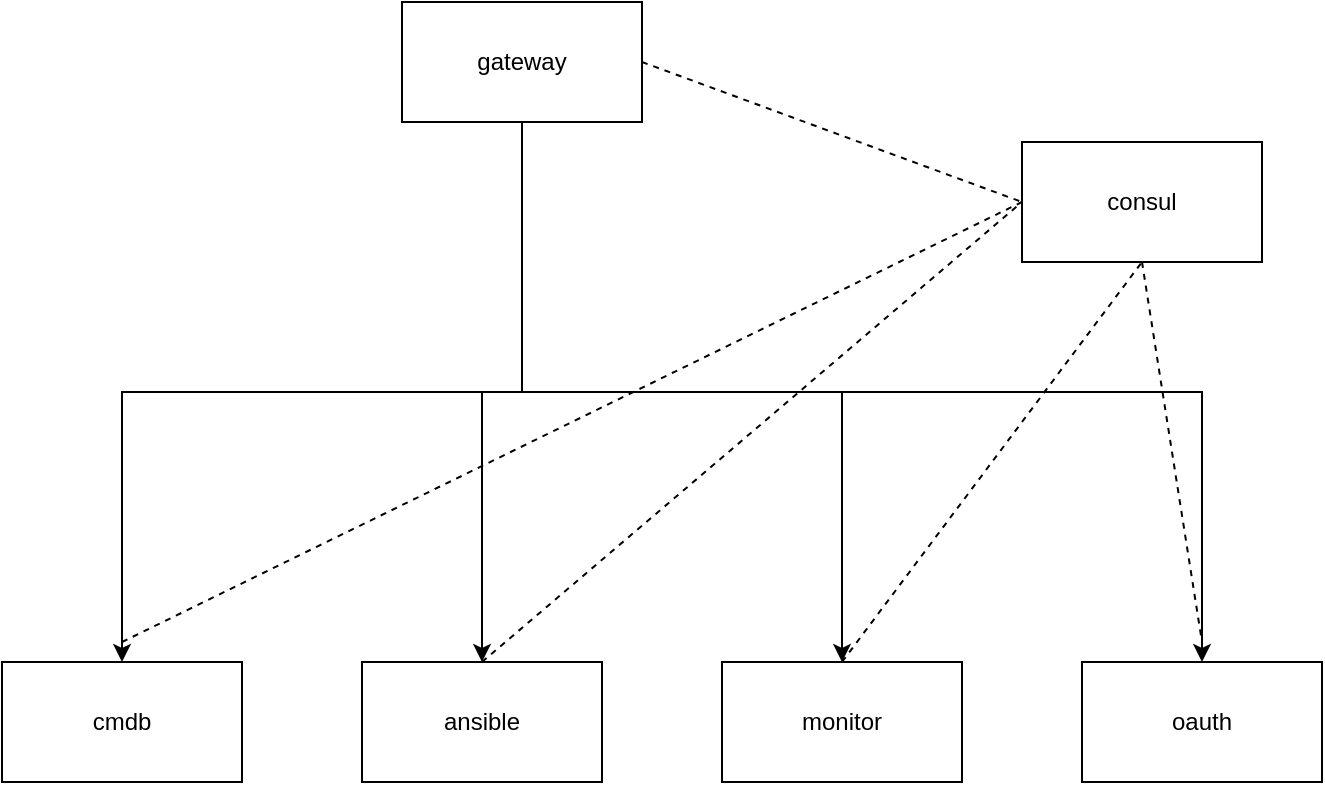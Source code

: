 <mxfile version="12.4.8" type="github"><diagram id="cbQ1-u9caUl4AdaA7CsI" name="Page-1"><mxGraphModel dx="1123" dy="669" grid="1" gridSize="10" guides="1" tooltips="1" connect="1" arrows="1" fold="1" page="1" pageScale="1" pageWidth="827" pageHeight="1169" math="0" shadow="0"><root><mxCell id="0"/><mxCell id="1" parent="0"/><mxCell id="G0f6KGmid0dRCtLHLZr6-1" value="oauth" style="rounded=0;whiteSpace=wrap;html=1;" vertex="1" parent="1"><mxGeometry x="560" y="350" width="120" height="60" as="geometry"/></mxCell><mxCell id="G0f6KGmid0dRCtLHLZr6-22" style="edgeStyle=orthogonalEdgeStyle;rounded=0;orthogonalLoop=1;jettySize=auto;html=1;exitX=0.5;exitY=1;exitDx=0;exitDy=0;entryX=0.5;entryY=0;entryDx=0;entryDy=0;" edge="1" parent="1" source="G0f6KGmid0dRCtLHLZr6-2" target="G0f6KGmid0dRCtLHLZr6-3"><mxGeometry relative="1" as="geometry"/></mxCell><mxCell id="G0f6KGmid0dRCtLHLZr6-23" style="edgeStyle=orthogonalEdgeStyle;rounded=0;orthogonalLoop=1;jettySize=auto;html=1;exitX=0.5;exitY=1;exitDx=0;exitDy=0;entryX=0.5;entryY=0;entryDx=0;entryDy=0;" edge="1" parent="1" source="G0f6KGmid0dRCtLHLZr6-2" target="G0f6KGmid0dRCtLHLZr6-4"><mxGeometry relative="1" as="geometry"/></mxCell><mxCell id="G0f6KGmid0dRCtLHLZr6-24" style="edgeStyle=orthogonalEdgeStyle;rounded=0;orthogonalLoop=1;jettySize=auto;html=1;exitX=0.5;exitY=1;exitDx=0;exitDy=0;entryX=0.5;entryY=0;entryDx=0;entryDy=0;" edge="1" parent="1" source="G0f6KGmid0dRCtLHLZr6-2" target="G0f6KGmid0dRCtLHLZr6-8"><mxGeometry relative="1" as="geometry"/></mxCell><mxCell id="G0f6KGmid0dRCtLHLZr6-25" style="edgeStyle=orthogonalEdgeStyle;rounded=0;orthogonalLoop=1;jettySize=auto;html=1;exitX=0.5;exitY=1;exitDx=0;exitDy=0;" edge="1" parent="1" source="G0f6KGmid0dRCtLHLZr6-2" target="G0f6KGmid0dRCtLHLZr6-1"><mxGeometry relative="1" as="geometry"/></mxCell><mxCell id="G0f6KGmid0dRCtLHLZr6-2" value="gateway" style="rounded=0;whiteSpace=wrap;html=1;" vertex="1" parent="1"><mxGeometry x="220" y="20" width="120" height="60" as="geometry"/></mxCell><mxCell id="G0f6KGmid0dRCtLHLZr6-3" value="cmdb" style="rounded=0;whiteSpace=wrap;html=1;" vertex="1" parent="1"><mxGeometry x="20" y="350" width="120" height="60" as="geometry"/></mxCell><mxCell id="G0f6KGmid0dRCtLHLZr6-4" value="ansible" style="rounded=0;whiteSpace=wrap;html=1;" vertex="1" parent="1"><mxGeometry x="200" y="350" width="120" height="60" as="geometry"/></mxCell><mxCell id="G0f6KGmid0dRCtLHLZr6-8" value="monitor" style="rounded=0;whiteSpace=wrap;html=1;" vertex="1" parent="1"><mxGeometry x="380" y="350" width="120" height="60" as="geometry"/></mxCell><mxCell id="G0f6KGmid0dRCtLHLZr6-20" value="consul" style="rounded=0;whiteSpace=wrap;html=1;" vertex="1" parent="1"><mxGeometry x="530" y="90" width="120" height="60" as="geometry"/></mxCell><mxCell id="G0f6KGmid0dRCtLHLZr6-31" value="" style="endArrow=none;dashed=1;html=1;entryX=0;entryY=0.5;entryDx=0;entryDy=0;exitX=1;exitY=0.5;exitDx=0;exitDy=0;" edge="1" parent="1" source="G0f6KGmid0dRCtLHLZr6-2" target="G0f6KGmid0dRCtLHLZr6-20"><mxGeometry width="50" height="50" relative="1" as="geometry"><mxPoint x="410" y="90" as="sourcePoint"/><mxPoint x="460" y="40" as="targetPoint"/></mxGeometry></mxCell><mxCell id="G0f6KGmid0dRCtLHLZr6-32" value="" style="endArrow=none;dashed=1;html=1;entryX=0;entryY=0.5;entryDx=0;entryDy=0;" edge="1" parent="1" target="G0f6KGmid0dRCtLHLZr6-20"><mxGeometry width="50" height="50" relative="1" as="geometry"><mxPoint x="80" y="340" as="sourcePoint"/><mxPoint x="380" y="160" as="targetPoint"/></mxGeometry></mxCell><mxCell id="G0f6KGmid0dRCtLHLZr6-33" value="" style="endArrow=none;dashed=1;html=1;entryX=0;entryY=0.5;entryDx=0;entryDy=0;exitX=0.5;exitY=0;exitDx=0;exitDy=0;" edge="1" parent="1" source="G0f6KGmid0dRCtLHLZr6-4" target="G0f6KGmid0dRCtLHLZr6-20"><mxGeometry width="50" height="50" relative="1" as="geometry"><mxPoint x="480" y="210" as="sourcePoint"/><mxPoint x="530" y="160" as="targetPoint"/></mxGeometry></mxCell><mxCell id="G0f6KGmid0dRCtLHLZr6-34" value="" style="endArrow=none;dashed=1;html=1;entryX=0.5;entryY=1;entryDx=0;entryDy=0;exitX=0.5;exitY=0;exitDx=0;exitDy=0;" edge="1" parent="1" source="G0f6KGmid0dRCtLHLZr6-8" target="G0f6KGmid0dRCtLHLZr6-20"><mxGeometry width="50" height="50" relative="1" as="geometry"><mxPoint x="500" y="290" as="sourcePoint"/><mxPoint x="550" y="240" as="targetPoint"/></mxGeometry></mxCell><mxCell id="G0f6KGmid0dRCtLHLZr6-35" value="" style="endArrow=none;dashed=1;html=1;exitX=0.5;exitY=1;exitDx=0;exitDy=0;" edge="1" parent="1" source="G0f6KGmid0dRCtLHLZr6-20"><mxGeometry width="50" height="50" relative="1" as="geometry"><mxPoint x="700" y="250" as="sourcePoint"/><mxPoint x="620" y="340" as="targetPoint"/></mxGeometry></mxCell></root></mxGraphModel></diagram></mxfile>